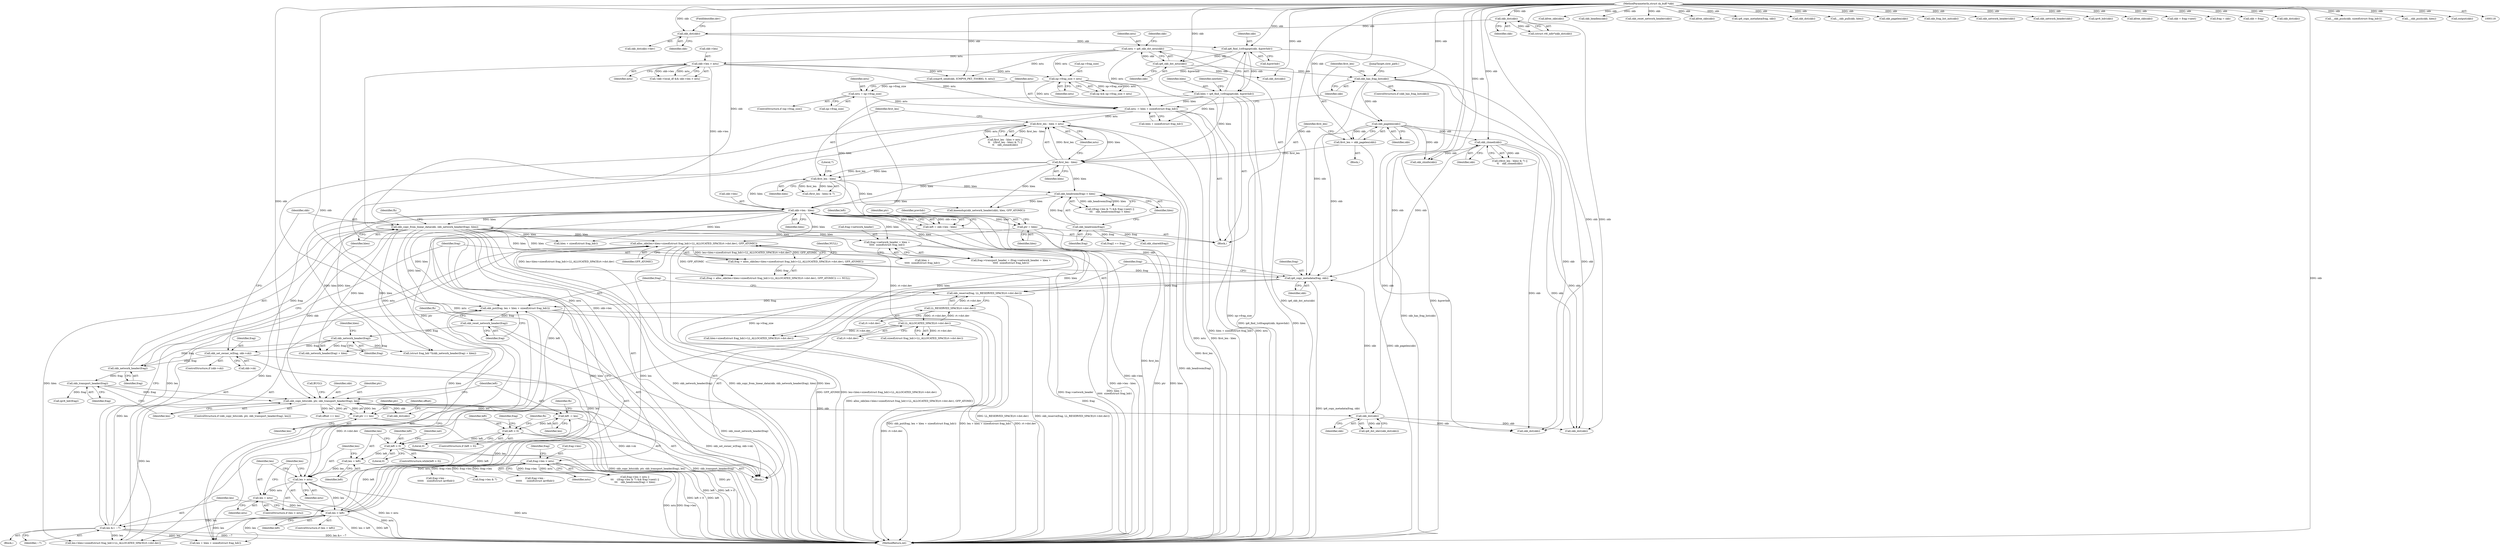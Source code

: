 digraph "0_linux_87c48fa3b4630905f98268dde838ee43626a060c_1@API" {
"1000743" [label="(Call,frag->network_header + hlen +\n\t\t\t\t\t  sizeof(struct frag_hdr))"];
"1000760" [label="(Call,skb_copy_from_linear_data(skb, skb_network_header(frag), hlen))"];
"1000710" [label="(Call,ip6_copy_metadata(frag, skb))"];
"1000680" [label="(Call,frag = alloc_skb(len+hlen+sizeof(struct frag_hdr)+LL_ALLOCATED_SPACE(rt->dst.dev), GFP_ATOMIC))"];
"1000682" [label="(Call,alloc_skb(len+hlen+sizeof(struct frag_hdr)+LL_ALLOCATED_SPACE(rt->dst.dev), GFP_ATOMIC))"];
"1000675" [label="(Call,len &= ~7)"];
"1000671" [label="(Call,len < left)"];
"1000667" [label="(Call,len = mtu)"];
"1000664" [label="(Call,len > mtu)"];
"1000660" [label="(Call,len = left)"];
"1000656" [label="(Call,left > 0)"];
"1000641" [label="(Call,left = skb->len - hlen)"];
"1000643" [label="(Call,skb->len - hlen)"];
"1000194" [label="(Call,skb->len > mtu)"];
"1000184" [label="(Call,mtu = ip6_skb_dst_mtu(skb))"];
"1000186" [label="(Call,ip6_skb_dst_mtu(skb))"];
"1000176" [label="(Call,ip6_find_1stfragopt(skb, &prevhdr))"];
"1000171" [label="(Call,skb_dst(skb))"];
"1000128" [label="(Call,skb_dst(skb))"];
"1000119" [label="(MethodParameterIn,struct sk_buff *skb)"];
"1000267" [label="(Call,first_len - hlen)"];
"1000261" [label="(Call,first_len - hlen)"];
"1000253" [label="(Call,first_len = skb_pagelen(skb))"];
"1000255" [label="(Call,skb_pagelen(skb))"];
"1000249" [label="(Call,skb_has_frag_list(skb))"];
"1000174" [label="(Call,hlen = ip6_find_1stfragopt(skb, &prevhdr))"];
"1000292" [label="(Call,skb_headroom(frag) < hlen)"];
"1000293" [label="(Call,skb_headroom(frag))"];
"1000811" [label="(Call,left > 0)"];
"1000801" [label="(Call,left -= len)"];
"1000794" [label="(Call,skb_copy_bits(skb, ptr, skb_transport_header(frag), len))"];
"1000832" [label="(Call,ptr += len)"];
"1000648" [label="(Call,ptr = hlen)"];
"1000797" [label="(Call,skb_transport_header(frag))"];
"1000762" [label="(Call,skb_network_header(frag))"];
"1000736" [label="(Call,skb_network_header(frag))"];
"1000729" [label="(Call,skb_reset_network_header(frag))"];
"1000721" [label="(Call,skb_put(frag, len + hlen + sizeof(struct frag_hdr)))"];
"1000713" [label="(Call,skb_reserve(frag, LL_RESERVED_SPACE(rt->dst.dev)))"];
"1000715" [label="(Call,LL_RESERVED_SPACE(rt->dst.dev))"];
"1000690" [label="(Call,LL_ALLOCATED_SPACE(rt->dst.dev))"];
"1000755" [label="(Call,skb_set_owner_w(frag, skb->sk))"];
"1000260" [label="(Call,first_len - hlen > mtu)"];
"1000242" [label="(Call,mtu -= hlen + sizeof(struct frag_hdr))"];
"1000237" [label="(Call,mtu = np->frag_size)"];
"1000227" [label="(Call,np->frag_size < mtu)"];
"1000277" [label="(Call,frag->len > mtu)"];
"1000848" [label="(Call,skb_dst(skb))"];
"1000271" [label="(Call,skb_cloned(skb))"];
"1000643" [label="(Call,skb->len - hlen)"];
"1000177" [label="(Identifier,skb)"];
"1000797" [label="(Call,skb_transport_header(frag))"];
"1000243" [label="(Identifier,mtu)"];
"1000254" [label="(Identifier,first_len)"];
"1000810" [label="(ControlStructure,if (left > 0))"];
"1000231" [label="(Identifier,mtu)"];
"1000868" [label="(Call,kfree_skb(skb))"];
"1000764" [label="(Identifier,hlen)"];
"1000269" [label="(Identifier,hlen)"];
"1000679" [label="(Call,(frag = alloc_skb(len+hlen+sizeof(struct frag_hdr)+LL_ALLOCATED_SPACE(rt->dst.dev), GFP_ATOMIC)) == NULL)"];
"1000762" [label="(Call,skb_network_header(frag))"];
"1000763" [label="(Identifier,frag)"];
"1000170" [label="(Call,skb_dst(skb)->dev)"];
"1000660" [label="(Call,len = left)"];
"1000284" [label="(Call,frag->len & 7)"];
"1000756" [label="(Identifier,frag)"];
"1000702" [label="(Call,skb_dst(skb))"];
"1000723" [label="(Call,len + hlen + sizeof(struct frag_hdr))"];
"1000659" [label="(Block,)"];
"1000761" [label="(Identifier,skb)"];
"1000266" [label="(Call,(first_len - hlen) & 7)"];
"1000256" [label="(Identifier,skb)"];
"1000722" [label="(Identifier,frag)"];
"1000249" [label="(Call,skb_has_frag_list(skb))"];
"1000262" [label="(Identifier,first_len)"];
"1000225" [label="(Call,np && np->frag_size < mtu)"];
"1000672" [label="(Identifier,len)"];
"1000833" [label="(Identifier,ptr)"];
"1000690" [label="(Call,LL_ALLOCATED_SPACE(rt->dst.dev))"];
"1000171" [label="(Call,skb_dst(skb))"];
"1000178" [label="(Call,&prevhdr)"];
"1000278" [label="(Call,frag->len)"];
"1000767" [label="(Identifier,fh)"];
"1000661" [label="(Identifier,len)"];
"1000794" [label="(Call,skb_copy_bits(skb, ptr, skb_transport_header(frag), len))"];
"1000849" [label="(Identifier,skb)"];
"1000129" [label="(Identifier,skb)"];
"1000641" [label="(Call,left = skb->len - hlen)"];
"1000228" [label="(Call,np->frag_size)"];
"1000259" [label="(Call,first_len - hlen > mtu ||\n\t\t    ((first_len - hlen) & 7) ||\n\t\t    skb_cloned(skb))"];
"1000865" [label="(Call,skb_dst(skb))"];
"1000422" [label="(Call,skb_headlen(skb))"];
"1000730" [label="(Identifier,frag)"];
"1000760" [label="(Call,skb_copy_from_linear_data(skb, skb_network_header(frag), hlen))"];
"1000743" [label="(Call,frag->network_header + hlen +\n\t\t\t\t\t  sizeof(struct frag_hdr))"];
"1000800" [label="(Call,BUG())"];
"1000271" [label="(Call,skb_cloned(skb))"];
"1000381" [label="(Call,skb_reset_network_header(skb))"];
"1000292" [label="(Call,skb_headroom(frag) < hlen)"];
"1000219" [label="(Call,kfree_skb(skb))"];
"1000242" [label="(Call,mtu -= hlen + sizeof(struct frag_hdr))"];
"1000176" [label="(Call,ip6_find_1stfragopt(skb, &prevhdr))"];
"1000195" [label="(Call,skb->len)"];
"1000665" [label="(Identifier,len)"];
"1000666" [label="(Identifier,mtu)"];
"1000227" [label="(Call,np->frag_size < mtu)"];
"1000755" [label="(Call,skb_set_owner_w(frag, skb->sk))"];
"1000834" [label="(Identifier,len)"];
"1000529" [label="(Call,ip6_copy_metadata(frag, skb))"];
"1000676" [label="(Identifier,len)"];
"1000757" [label="(Call,skb->sk)"];
"1000173" [label="(FieldIdentifier,dev)"];
"1000712" [label="(Identifier,skb)"];
"1000128" [label="(Call,skb_dst(skb))"];
"1000205" [label="(Call,skb_dst(skb))"];
"1000642" [label="(Identifier,left)"];
"1000649" [label="(Identifier,ptr)"];
"1000822" [label="(Call,ipv6_hdr(frag))"];
"1000244" [label="(Call,hlen + sizeof(struct frag_hdr))"];
"1000732" [label="(Identifier,fh)"];
"1000264" [label="(Identifier,mtu)"];
"1000737" [label="(Identifier,frag)"];
"1000261" [label="(Call,first_len - hlen)"];
"1000710" [label="(Call,ip6_copy_metadata(frag, skb))"];
"1000650" [label="(Identifier,hlen)"];
"1000713" [label="(Call,skb_reserve(frag, LL_RESERVED_SPACE(rt->dst.dev)))"];
"1000644" [label="(Call,skb->len)"];
"1000216" [label="(Call,skb_dst(skb))"];
"1000813" [label="(Literal,0)"];
"1000682" [label="(Call,alloc_skb(len+hlen+sizeof(struct frag_hdr)+LL_ALLOCATED_SPACE(rt->dst.dev), GFP_ATOMIC))"];
"1000836" [label="(Identifier,offset)"];
"1000184" [label="(Call,mtu = ip6_skb_dst_mtu(skb))"];
"1000367" [label="(Call,__skb_pull(skb, hlen))"];
"1000175" [label="(Identifier,hlen)"];
"1000238" [label="(Identifier,mtu)"];
"1000277" [label="(Call,frag->len > mtu)"];
"1000250" [label="(Identifier,skb)"];
"1000711" [label="(Identifier,frag)"];
"1000793" [label="(ControlStructure,if (skb_copy_bits(skb, ptr, skb_transport_header(frag), len)))"];
"1000172" [label="(Identifier,skb)"];
"1000268" [label="(Identifier,first_len)"];
"1000260" [label="(Call,first_len - hlen > mtu)"];
"1000174" [label="(Call,hlen = ip6_find_1stfragopt(skb, &prevhdr))"];
"1000251" [label="(Block,)"];
"1000736" [label="(Call,skb_network_header(frag))"];
"1000739" [label="(Call,frag->transport_header = (frag->network_header + hlen +\n\t\t\t\t\t  sizeof(struct frag_hdr)))"];
"1000414" [label="(Call,skb_pagelen(skb))"];
"1000847" [label="(Call,ip6_dst_idev(skb_dst(skb)))"];
"1000683" [label="(Call,len+hlen+sizeof(struct frag_hdr)+LL_ALLOCATED_SPACE(rt->dst.dev))"];
"1000662" [label="(Identifier,left)"];
"1000658" [label="(Literal,0)"];
"1000126" [label="(Call,(struct rt6_info*)skb_dst(skb))"];
"1000716" [label="(Call,rt->dst.dev)"];
"1000270" [label="(Literal,7)"];
"1000233" [label="(ControlStructure,if (np->frag_size))"];
"1000192" [label="(Identifier,skb)"];
"1000680" [label="(Call,frag = alloc_skb(len+hlen+sizeof(struct frag_hdr)+LL_ALLOCATED_SPACE(rt->dst.dev), GFP_ATOMIC))"];
"1000647" [label="(Identifier,hlen)"];
"1000751" [label="(ControlStructure,if (skb->sk))"];
"1000198" [label="(Identifier,mtu)"];
"1000208" [label="(Call,icmpv6_send(skb, ICMPV6_PKT_TOOBIG, 0, mtu))"];
"1000657" [label="(Identifier,left)"];
"1000186" [label="(Call,ip6_skb_dst_mtu(skb))"];
"1000664" [label="(Call,len > mtu)"];
"1000721" [label="(Call,skb_put(frag, len + hlen + sizeof(struct frag_hdr)))"];
"1000656" [label="(Call,left > 0)"];
"1000803" [label="(Identifier,len)"];
"1000802" [label="(Identifier,left)"];
"1000267" [label="(Call,first_len - hlen)"];
"1000668" [label="(Identifier,len)"];
"1000640" [label="(JumpTarget,slow_path:)"];
"1000523" [label="(Call,frag->len -\n\t\t\t\t\t\t      sizeof(struct ipv6hdr))"];
"1000801" [label="(Call,left -= len)"];
"1000121" [label="(Block,)"];
"1000619" [label="(Call,frag2 == frag)"];
"1000295" [label="(Identifier,hlen)"];
"1000185" [label="(Identifier,mtu)"];
"1000265" [label="(Call,((first_len - hlen) & 7) ||\n\t\t    skb_cloned(skb))"];
"1000341" [label="(Call,skb_frag_list_init(skb))"];
"1000350" [label="(Call,skb_network_header(skb))"];
"1000681" [label="(Identifier,frag)"];
"1000733" [label="(Call,(struct frag_hdr *)(skb_network_header(frag) + hlen))"];
"1000725" [label="(Call,hlen + sizeof(struct frag_hdr))"];
"1000384" [label="(Call,skb_network_header(skb))"];
"1000431" [label="(Call,ipv6_hdr(skb))"];
"1000239" [label="(Call,np->frag_size)"];
"1000697" [label="(Identifier,NULL)"];
"1000189" [label="(Call,!skb->local_df && skb->len > mtu)"];
"1000298" [label="(Call,skb_shared(frag))"];
"1000857" [label="(Call,kfree_skb(skb))"];
"1000272" [label="(Identifier,skb)"];
"1000674" [label="(Block,)"];
"1000349" [label="(Call,kmemdup(skb_network_header(skb), hlen, GFP_ATOMIC))"];
"1000653" [label="(Identifier,prevhdr)"];
"1000729" [label="(Call,skb_reset_network_header(frag))"];
"1000281" [label="(Identifier,mtu)"];
"1000655" [label="(ControlStructure,while(left > 0))"];
"1000276" [label="(Call,frag->len > mtu ||\n\t\t\t    ((frag->len & 7) && frag->next) ||\n\t\t\t    skb_headroom(frag) < hlen)"];
"1000591" [label="(Call,skb = frag->next)"];
"1000823" [label="(Identifier,frag)"];
"1000648" [label="(Call,ptr = hlen)"];
"1000715" [label="(Call,LL_RESERVED_SPACE(rt->dst.dev))"];
"1000237" [label="(Call,mtu = np->frag_size)"];
"1000747" [label="(Call,hlen +\n\t\t\t\t\t  sizeof(struct frag_hdr))"];
"1000835" [label="(Call,offset += len)"];
"1000798" [label="(Identifier,frag)"];
"1000671" [label="(Call,len < left)"];
"1000852" [label="(Identifier,net)"];
"1000685" [label="(Call,hlen+sizeof(struct frag_hdr)+LL_ALLOCATED_SPACE(rt->dst.dev))"];
"1000598" [label="(Call,frag = skb)"];
"1000263" [label="(Identifier,hlen)"];
"1000194" [label="(Call,skb->len > mtu)"];
"1000687" [label="(Call,sizeof(struct frag_hdr)+LL_ALLOCATED_SPACE(rt->dst.dev))"];
"1000854" [label="(Call,skb_dst(skb))"];
"1000293" [label="(Call,skb_headroom(frag))"];
"1000553" [label="(Call,skb = frag)"];
"1000187" [label="(Identifier,skb)"];
"1000735" [label="(Call,skb_network_header(frag) + hlen)"];
"1000248" [label="(ControlStructure,if (skb_has_frag_list(skb)))"];
"1000286" [label="(Identifier,frag)"];
"1000795" [label="(Identifier,skb)"];
"1000361" [label="(Call,skb_dst(skb))"];
"1000667" [label="(Call,len = mtu)"];
"1000796" [label="(Identifier,ptr)"];
"1000294" [label="(Identifier,frag)"];
"1000677" [label="(Identifier,~7)"];
"1000338" [label="(Call,skb_shinfo(skb))"];
"1000811" [label="(Call,left > 0)"];
"1000181" [label="(Identifier,nexthdr)"];
"1000816" [label="(Identifier,fh)"];
"1000663" [label="(ControlStructure,if (len > mtu))"];
"1000738" [label="(Identifier,hlen)"];
"1000673" [label="(Identifier,left)"];
"1000253" [label="(Call,first_len = skb_pagelen(skb))"];
"1000374" [label="(Call,__skb_push(skb, sizeof(struct frag_hdr)))"];
"1000691" [label="(Call,rt->dst.dev)"];
"1000670" [label="(ControlStructure,if (len < left))"];
"1000799" [label="(Identifier,len)"];
"1000848" [label="(Call,skb_dst(skb))"];
"1000744" [label="(Call,frag->network_header)"];
"1000872" [label="(MethodReturn,int)"];
"1000669" [label="(Identifier,mtu)"];
"1000282" [label="(Call,((frag->len & 7) && frag->next) ||\n\t\t\t    skb_headroom(frag) < hlen)"];
"1000826" [label="(Call,frag->len -\n\t\t\t\t\t\t    sizeof(struct ipv6hdr))"];
"1000378" [label="(Call,__skb_push(skb, hlen))"];
"1000812" [label="(Identifier,left)"];
"1000806" [label="(Identifier,fh)"];
"1000696" [label="(Identifier,GFP_ATOMIC)"];
"1000714" [label="(Identifier,frag)"];
"1000255" [label="(Call,skb_pagelen(skb))"];
"1000675" [label="(Call,len &= ~7)"];
"1000534" [label="(Call,output(skb))"];
"1000119" [label="(MethodParameterIn,struct sk_buff *skb)"];
"1000832" [label="(Call,ptr += len)"];
"1000743" -> "1000739"  [label="AST: "];
"1000743" -> "1000747"  [label="CFG: "];
"1000744" -> "1000743"  [label="AST: "];
"1000747" -> "1000743"  [label="AST: "];
"1000739" -> "1000743"  [label="CFG: "];
"1000743" -> "1000872"  [label="DDG: frag->network_header"];
"1000743" -> "1000872"  [label="DDG: hlen +\n\t\t\t\t\t  sizeof(struct frag_hdr)"];
"1000760" -> "1000743"  [label="DDG: hlen"];
"1000643" -> "1000743"  [label="DDG: hlen"];
"1000760" -> "1000659"  [label="AST: "];
"1000760" -> "1000764"  [label="CFG: "];
"1000761" -> "1000760"  [label="AST: "];
"1000762" -> "1000760"  [label="AST: "];
"1000764" -> "1000760"  [label="AST: "];
"1000767" -> "1000760"  [label="CFG: "];
"1000760" -> "1000872"  [label="DDG: skb_network_header(frag)"];
"1000760" -> "1000872"  [label="DDG: skb_copy_from_linear_data(skb, skb_network_header(frag), hlen)"];
"1000760" -> "1000872"  [label="DDG: hlen"];
"1000760" -> "1000682"  [label="DDG: hlen"];
"1000760" -> "1000683"  [label="DDG: hlen"];
"1000760" -> "1000685"  [label="DDG: hlen"];
"1000760" -> "1000721"  [label="DDG: hlen"];
"1000760" -> "1000723"  [label="DDG: hlen"];
"1000760" -> "1000725"  [label="DDG: hlen"];
"1000760" -> "1000733"  [label="DDG: hlen"];
"1000760" -> "1000735"  [label="DDG: hlen"];
"1000760" -> "1000739"  [label="DDG: hlen"];
"1000760" -> "1000747"  [label="DDG: hlen"];
"1000710" -> "1000760"  [label="DDG: skb"];
"1000119" -> "1000760"  [label="DDG: skb"];
"1000762" -> "1000760"  [label="DDG: frag"];
"1000643" -> "1000760"  [label="DDG: hlen"];
"1000760" -> "1000794"  [label="DDG: skb"];
"1000710" -> "1000659"  [label="AST: "];
"1000710" -> "1000712"  [label="CFG: "];
"1000711" -> "1000710"  [label="AST: "];
"1000712" -> "1000710"  [label="AST: "];
"1000714" -> "1000710"  [label="CFG: "];
"1000710" -> "1000872"  [label="DDG: ip6_copy_metadata(frag, skb)"];
"1000680" -> "1000710"  [label="DDG: frag"];
"1000848" -> "1000710"  [label="DDG: skb"];
"1000249" -> "1000710"  [label="DDG: skb"];
"1000271" -> "1000710"  [label="DDG: skb"];
"1000255" -> "1000710"  [label="DDG: skb"];
"1000119" -> "1000710"  [label="DDG: skb"];
"1000710" -> "1000713"  [label="DDG: frag"];
"1000680" -> "1000679"  [label="AST: "];
"1000680" -> "1000682"  [label="CFG: "];
"1000681" -> "1000680"  [label="AST: "];
"1000682" -> "1000680"  [label="AST: "];
"1000697" -> "1000680"  [label="CFG: "];
"1000680" -> "1000872"  [label="DDG: frag"];
"1000680" -> "1000872"  [label="DDG: alloc_skb(len+hlen+sizeof(struct frag_hdr)+LL_ALLOCATED_SPACE(rt->dst.dev), GFP_ATOMIC)"];
"1000680" -> "1000679"  [label="DDG: frag"];
"1000682" -> "1000680"  [label="DDG: len+hlen+sizeof(struct frag_hdr)+LL_ALLOCATED_SPACE(rt->dst.dev)"];
"1000682" -> "1000680"  [label="DDG: GFP_ATOMIC"];
"1000682" -> "1000696"  [label="CFG: "];
"1000683" -> "1000682"  [label="AST: "];
"1000696" -> "1000682"  [label="AST: "];
"1000682" -> "1000872"  [label="DDG: GFP_ATOMIC"];
"1000682" -> "1000872"  [label="DDG: len+hlen+sizeof(struct frag_hdr)+LL_ALLOCATED_SPACE(rt->dst.dev)"];
"1000682" -> "1000679"  [label="DDG: len+hlen+sizeof(struct frag_hdr)+LL_ALLOCATED_SPACE(rt->dst.dev)"];
"1000682" -> "1000679"  [label="DDG: GFP_ATOMIC"];
"1000675" -> "1000682"  [label="DDG: len"];
"1000671" -> "1000682"  [label="DDG: len"];
"1000643" -> "1000682"  [label="DDG: hlen"];
"1000690" -> "1000682"  [label="DDG: rt->dst.dev"];
"1000675" -> "1000674"  [label="AST: "];
"1000675" -> "1000677"  [label="CFG: "];
"1000676" -> "1000675"  [label="AST: "];
"1000677" -> "1000675"  [label="AST: "];
"1000681" -> "1000675"  [label="CFG: "];
"1000675" -> "1000872"  [label="DDG: ~7"];
"1000675" -> "1000872"  [label="DDG: len &= ~7"];
"1000671" -> "1000675"  [label="DDG: len"];
"1000675" -> "1000683"  [label="DDG: len"];
"1000675" -> "1000721"  [label="DDG: len"];
"1000675" -> "1000723"  [label="DDG: len"];
"1000675" -> "1000794"  [label="DDG: len"];
"1000671" -> "1000670"  [label="AST: "];
"1000671" -> "1000673"  [label="CFG: "];
"1000672" -> "1000671"  [label="AST: "];
"1000673" -> "1000671"  [label="AST: "];
"1000676" -> "1000671"  [label="CFG: "];
"1000681" -> "1000671"  [label="CFG: "];
"1000671" -> "1000872"  [label="DDG: len < left"];
"1000671" -> "1000872"  [label="DDG: left"];
"1000667" -> "1000671"  [label="DDG: len"];
"1000664" -> "1000671"  [label="DDG: len"];
"1000656" -> "1000671"  [label="DDG: left"];
"1000671" -> "1000683"  [label="DDG: len"];
"1000671" -> "1000721"  [label="DDG: len"];
"1000671" -> "1000723"  [label="DDG: len"];
"1000671" -> "1000794"  [label="DDG: len"];
"1000671" -> "1000801"  [label="DDG: left"];
"1000667" -> "1000663"  [label="AST: "];
"1000667" -> "1000669"  [label="CFG: "];
"1000668" -> "1000667"  [label="AST: "];
"1000669" -> "1000667"  [label="AST: "];
"1000672" -> "1000667"  [label="CFG: "];
"1000667" -> "1000872"  [label="DDG: mtu"];
"1000664" -> "1000667"  [label="DDG: mtu"];
"1000664" -> "1000663"  [label="AST: "];
"1000664" -> "1000666"  [label="CFG: "];
"1000665" -> "1000664"  [label="AST: "];
"1000666" -> "1000664"  [label="AST: "];
"1000668" -> "1000664"  [label="CFG: "];
"1000672" -> "1000664"  [label="CFG: "];
"1000664" -> "1000872"  [label="DDG: len > mtu"];
"1000664" -> "1000872"  [label="DDG: mtu"];
"1000660" -> "1000664"  [label="DDG: len"];
"1000260" -> "1000664"  [label="DDG: mtu"];
"1000242" -> "1000664"  [label="DDG: mtu"];
"1000277" -> "1000664"  [label="DDG: mtu"];
"1000660" -> "1000659"  [label="AST: "];
"1000660" -> "1000662"  [label="CFG: "];
"1000661" -> "1000660"  [label="AST: "];
"1000662" -> "1000660"  [label="AST: "];
"1000665" -> "1000660"  [label="CFG: "];
"1000656" -> "1000660"  [label="DDG: left"];
"1000656" -> "1000655"  [label="AST: "];
"1000656" -> "1000658"  [label="CFG: "];
"1000657" -> "1000656"  [label="AST: "];
"1000658" -> "1000656"  [label="AST: "];
"1000661" -> "1000656"  [label="CFG: "];
"1000852" -> "1000656"  [label="CFG: "];
"1000656" -> "1000872"  [label="DDG: left > 0"];
"1000656" -> "1000872"  [label="DDG: left"];
"1000641" -> "1000656"  [label="DDG: left"];
"1000811" -> "1000656"  [label="DDG: left"];
"1000641" -> "1000121"  [label="AST: "];
"1000641" -> "1000643"  [label="CFG: "];
"1000642" -> "1000641"  [label="AST: "];
"1000643" -> "1000641"  [label="AST: "];
"1000649" -> "1000641"  [label="CFG: "];
"1000641" -> "1000872"  [label="DDG: skb->len - hlen"];
"1000643" -> "1000641"  [label="DDG: skb->len"];
"1000643" -> "1000641"  [label="DDG: hlen"];
"1000643" -> "1000647"  [label="CFG: "];
"1000644" -> "1000643"  [label="AST: "];
"1000647" -> "1000643"  [label="AST: "];
"1000643" -> "1000872"  [label="DDG: skb->len"];
"1000194" -> "1000643"  [label="DDG: skb->len"];
"1000267" -> "1000643"  [label="DDG: hlen"];
"1000261" -> "1000643"  [label="DDG: hlen"];
"1000292" -> "1000643"  [label="DDG: hlen"];
"1000174" -> "1000643"  [label="DDG: hlen"];
"1000643" -> "1000648"  [label="DDG: hlen"];
"1000643" -> "1000683"  [label="DDG: hlen"];
"1000643" -> "1000685"  [label="DDG: hlen"];
"1000643" -> "1000721"  [label="DDG: hlen"];
"1000643" -> "1000723"  [label="DDG: hlen"];
"1000643" -> "1000725"  [label="DDG: hlen"];
"1000643" -> "1000733"  [label="DDG: hlen"];
"1000643" -> "1000735"  [label="DDG: hlen"];
"1000643" -> "1000739"  [label="DDG: hlen"];
"1000643" -> "1000747"  [label="DDG: hlen"];
"1000194" -> "1000189"  [label="AST: "];
"1000194" -> "1000198"  [label="CFG: "];
"1000195" -> "1000194"  [label="AST: "];
"1000198" -> "1000194"  [label="AST: "];
"1000189" -> "1000194"  [label="CFG: "];
"1000194" -> "1000872"  [label="DDG: skb->len"];
"1000194" -> "1000189"  [label="DDG: skb->len"];
"1000194" -> "1000189"  [label="DDG: mtu"];
"1000184" -> "1000194"  [label="DDG: mtu"];
"1000194" -> "1000208"  [label="DDG: mtu"];
"1000194" -> "1000227"  [label="DDG: mtu"];
"1000194" -> "1000242"  [label="DDG: mtu"];
"1000184" -> "1000121"  [label="AST: "];
"1000184" -> "1000186"  [label="CFG: "];
"1000185" -> "1000184"  [label="AST: "];
"1000186" -> "1000184"  [label="AST: "];
"1000192" -> "1000184"  [label="CFG: "];
"1000184" -> "1000872"  [label="DDG: ip6_skb_dst_mtu(skb)"];
"1000186" -> "1000184"  [label="DDG: skb"];
"1000184" -> "1000208"  [label="DDG: mtu"];
"1000184" -> "1000227"  [label="DDG: mtu"];
"1000184" -> "1000242"  [label="DDG: mtu"];
"1000186" -> "1000187"  [label="CFG: "];
"1000187" -> "1000186"  [label="AST: "];
"1000176" -> "1000186"  [label="DDG: skb"];
"1000119" -> "1000186"  [label="DDG: skb"];
"1000186" -> "1000205"  [label="DDG: skb"];
"1000186" -> "1000249"  [label="DDG: skb"];
"1000176" -> "1000174"  [label="AST: "];
"1000176" -> "1000178"  [label="CFG: "];
"1000177" -> "1000176"  [label="AST: "];
"1000178" -> "1000176"  [label="AST: "];
"1000174" -> "1000176"  [label="CFG: "];
"1000176" -> "1000872"  [label="DDG: &prevhdr"];
"1000176" -> "1000174"  [label="DDG: skb"];
"1000176" -> "1000174"  [label="DDG: &prevhdr"];
"1000171" -> "1000176"  [label="DDG: skb"];
"1000119" -> "1000176"  [label="DDG: skb"];
"1000171" -> "1000170"  [label="AST: "];
"1000171" -> "1000172"  [label="CFG: "];
"1000172" -> "1000171"  [label="AST: "];
"1000173" -> "1000171"  [label="CFG: "];
"1000128" -> "1000171"  [label="DDG: skb"];
"1000119" -> "1000171"  [label="DDG: skb"];
"1000128" -> "1000126"  [label="AST: "];
"1000128" -> "1000129"  [label="CFG: "];
"1000129" -> "1000128"  [label="AST: "];
"1000126" -> "1000128"  [label="CFG: "];
"1000128" -> "1000126"  [label="DDG: skb"];
"1000119" -> "1000128"  [label="DDG: skb"];
"1000119" -> "1000118"  [label="AST: "];
"1000119" -> "1000872"  [label="DDG: skb"];
"1000119" -> "1000205"  [label="DDG: skb"];
"1000119" -> "1000208"  [label="DDG: skb"];
"1000119" -> "1000216"  [label="DDG: skb"];
"1000119" -> "1000219"  [label="DDG: skb"];
"1000119" -> "1000249"  [label="DDG: skb"];
"1000119" -> "1000255"  [label="DDG: skb"];
"1000119" -> "1000271"  [label="DDG: skb"];
"1000119" -> "1000338"  [label="DDG: skb"];
"1000119" -> "1000341"  [label="DDG: skb"];
"1000119" -> "1000350"  [label="DDG: skb"];
"1000119" -> "1000361"  [label="DDG: skb"];
"1000119" -> "1000367"  [label="DDG: skb"];
"1000119" -> "1000374"  [label="DDG: skb"];
"1000119" -> "1000378"  [label="DDG: skb"];
"1000119" -> "1000381"  [label="DDG: skb"];
"1000119" -> "1000384"  [label="DDG: skb"];
"1000119" -> "1000414"  [label="DDG: skb"];
"1000119" -> "1000422"  [label="DDG: skb"];
"1000119" -> "1000431"  [label="DDG: skb"];
"1000119" -> "1000529"  [label="DDG: skb"];
"1000119" -> "1000534"  [label="DDG: skb"];
"1000119" -> "1000553"  [label="DDG: skb"];
"1000119" -> "1000591"  [label="DDG: skb"];
"1000119" -> "1000598"  [label="DDG: skb"];
"1000119" -> "1000702"  [label="DDG: skb"];
"1000119" -> "1000794"  [label="DDG: skb"];
"1000119" -> "1000848"  [label="DDG: skb"];
"1000119" -> "1000854"  [label="DDG: skb"];
"1000119" -> "1000857"  [label="DDG: skb"];
"1000119" -> "1000865"  [label="DDG: skb"];
"1000119" -> "1000868"  [label="DDG: skb"];
"1000267" -> "1000266"  [label="AST: "];
"1000267" -> "1000269"  [label="CFG: "];
"1000268" -> "1000267"  [label="AST: "];
"1000269" -> "1000267"  [label="AST: "];
"1000270" -> "1000267"  [label="CFG: "];
"1000267" -> "1000872"  [label="DDG: first_len"];
"1000267" -> "1000266"  [label="DDG: first_len"];
"1000267" -> "1000266"  [label="DDG: hlen"];
"1000261" -> "1000267"  [label="DDG: first_len"];
"1000261" -> "1000267"  [label="DDG: hlen"];
"1000267" -> "1000292"  [label="DDG: hlen"];
"1000267" -> "1000349"  [label="DDG: hlen"];
"1000261" -> "1000260"  [label="AST: "];
"1000261" -> "1000263"  [label="CFG: "];
"1000262" -> "1000261"  [label="AST: "];
"1000263" -> "1000261"  [label="AST: "];
"1000264" -> "1000261"  [label="CFG: "];
"1000261" -> "1000872"  [label="DDG: first_len"];
"1000261" -> "1000260"  [label="DDG: first_len"];
"1000261" -> "1000260"  [label="DDG: hlen"];
"1000253" -> "1000261"  [label="DDG: first_len"];
"1000174" -> "1000261"  [label="DDG: hlen"];
"1000261" -> "1000292"  [label="DDG: hlen"];
"1000261" -> "1000349"  [label="DDG: hlen"];
"1000253" -> "1000251"  [label="AST: "];
"1000253" -> "1000255"  [label="CFG: "];
"1000254" -> "1000253"  [label="AST: "];
"1000255" -> "1000253"  [label="AST: "];
"1000262" -> "1000253"  [label="CFG: "];
"1000253" -> "1000872"  [label="DDG: skb_pagelen(skb)"];
"1000255" -> "1000253"  [label="DDG: skb"];
"1000255" -> "1000256"  [label="CFG: "];
"1000256" -> "1000255"  [label="AST: "];
"1000249" -> "1000255"  [label="DDG: skb"];
"1000255" -> "1000271"  [label="DDG: skb"];
"1000255" -> "1000338"  [label="DDG: skb"];
"1000255" -> "1000702"  [label="DDG: skb"];
"1000255" -> "1000854"  [label="DDG: skb"];
"1000249" -> "1000248"  [label="AST: "];
"1000249" -> "1000250"  [label="CFG: "];
"1000250" -> "1000249"  [label="AST: "];
"1000254" -> "1000249"  [label="CFG: "];
"1000640" -> "1000249"  [label="CFG: "];
"1000249" -> "1000872"  [label="DDG: skb_has_frag_list(skb)"];
"1000249" -> "1000702"  [label="DDG: skb"];
"1000249" -> "1000854"  [label="DDG: skb"];
"1000174" -> "1000121"  [label="AST: "];
"1000175" -> "1000174"  [label="AST: "];
"1000181" -> "1000174"  [label="CFG: "];
"1000174" -> "1000872"  [label="DDG: ip6_find_1stfragopt(skb, &prevhdr)"];
"1000174" -> "1000872"  [label="DDG: hlen"];
"1000174" -> "1000242"  [label="DDG: hlen"];
"1000174" -> "1000244"  [label="DDG: hlen"];
"1000292" -> "1000282"  [label="AST: "];
"1000292" -> "1000295"  [label="CFG: "];
"1000293" -> "1000292"  [label="AST: "];
"1000295" -> "1000292"  [label="AST: "];
"1000282" -> "1000292"  [label="CFG: "];
"1000292" -> "1000872"  [label="DDG: skb_headroom(frag)"];
"1000292" -> "1000282"  [label="DDG: skb_headroom(frag)"];
"1000292" -> "1000282"  [label="DDG: hlen"];
"1000293" -> "1000292"  [label="DDG: frag"];
"1000292" -> "1000349"  [label="DDG: hlen"];
"1000293" -> "1000294"  [label="CFG: "];
"1000294" -> "1000293"  [label="AST: "];
"1000295" -> "1000293"  [label="CFG: "];
"1000293" -> "1000298"  [label="DDG: frag"];
"1000293" -> "1000619"  [label="DDG: frag"];
"1000811" -> "1000810"  [label="AST: "];
"1000811" -> "1000813"  [label="CFG: "];
"1000812" -> "1000811"  [label="AST: "];
"1000813" -> "1000811"  [label="AST: "];
"1000816" -> "1000811"  [label="CFG: "];
"1000823" -> "1000811"  [label="CFG: "];
"1000811" -> "1000872"  [label="DDG: left > 0"];
"1000811" -> "1000872"  [label="DDG: left"];
"1000801" -> "1000811"  [label="DDG: left"];
"1000801" -> "1000659"  [label="AST: "];
"1000801" -> "1000803"  [label="CFG: "];
"1000802" -> "1000801"  [label="AST: "];
"1000803" -> "1000801"  [label="AST: "];
"1000806" -> "1000801"  [label="CFG: "];
"1000794" -> "1000801"  [label="DDG: len"];
"1000794" -> "1000793"  [label="AST: "];
"1000794" -> "1000799"  [label="CFG: "];
"1000795" -> "1000794"  [label="AST: "];
"1000796" -> "1000794"  [label="AST: "];
"1000797" -> "1000794"  [label="AST: "];
"1000799" -> "1000794"  [label="AST: "];
"1000800" -> "1000794"  [label="CFG: "];
"1000802" -> "1000794"  [label="CFG: "];
"1000794" -> "1000872"  [label="DDG: skb_copy_bits(skb, ptr, skb_transport_header(frag), len)"];
"1000794" -> "1000872"  [label="DDG: skb_transport_header(frag)"];
"1000832" -> "1000794"  [label="DDG: ptr"];
"1000648" -> "1000794"  [label="DDG: ptr"];
"1000797" -> "1000794"  [label="DDG: frag"];
"1000794" -> "1000832"  [label="DDG: len"];
"1000794" -> "1000832"  [label="DDG: ptr"];
"1000794" -> "1000835"  [label="DDG: len"];
"1000794" -> "1000848"  [label="DDG: skb"];
"1000794" -> "1000865"  [label="DDG: skb"];
"1000832" -> "1000659"  [label="AST: "];
"1000832" -> "1000834"  [label="CFG: "];
"1000833" -> "1000832"  [label="AST: "];
"1000834" -> "1000832"  [label="AST: "];
"1000836" -> "1000832"  [label="CFG: "];
"1000832" -> "1000872"  [label="DDG: ptr"];
"1000648" -> "1000121"  [label="AST: "];
"1000648" -> "1000650"  [label="CFG: "];
"1000649" -> "1000648"  [label="AST: "];
"1000650" -> "1000648"  [label="AST: "];
"1000653" -> "1000648"  [label="CFG: "];
"1000648" -> "1000872"  [label="DDG: hlen"];
"1000648" -> "1000872"  [label="DDG: ptr"];
"1000797" -> "1000798"  [label="CFG: "];
"1000798" -> "1000797"  [label="AST: "];
"1000799" -> "1000797"  [label="CFG: "];
"1000762" -> "1000797"  [label="DDG: frag"];
"1000797" -> "1000822"  [label="DDG: frag"];
"1000762" -> "1000763"  [label="CFG: "];
"1000763" -> "1000762"  [label="AST: "];
"1000764" -> "1000762"  [label="CFG: "];
"1000736" -> "1000762"  [label="DDG: frag"];
"1000755" -> "1000762"  [label="DDG: frag"];
"1000736" -> "1000735"  [label="AST: "];
"1000736" -> "1000737"  [label="CFG: "];
"1000737" -> "1000736"  [label="AST: "];
"1000738" -> "1000736"  [label="CFG: "];
"1000736" -> "1000733"  [label="DDG: frag"];
"1000736" -> "1000735"  [label="DDG: frag"];
"1000729" -> "1000736"  [label="DDG: frag"];
"1000736" -> "1000755"  [label="DDG: frag"];
"1000729" -> "1000659"  [label="AST: "];
"1000729" -> "1000730"  [label="CFG: "];
"1000730" -> "1000729"  [label="AST: "];
"1000732" -> "1000729"  [label="CFG: "];
"1000729" -> "1000872"  [label="DDG: skb_reset_network_header(frag)"];
"1000721" -> "1000729"  [label="DDG: frag"];
"1000721" -> "1000659"  [label="AST: "];
"1000721" -> "1000723"  [label="CFG: "];
"1000722" -> "1000721"  [label="AST: "];
"1000723" -> "1000721"  [label="AST: "];
"1000730" -> "1000721"  [label="CFG: "];
"1000721" -> "1000872"  [label="DDG: skb_put(frag, len + hlen + sizeof(struct frag_hdr))"];
"1000721" -> "1000872"  [label="DDG: len + hlen + sizeof(struct frag_hdr)"];
"1000713" -> "1000721"  [label="DDG: frag"];
"1000713" -> "1000659"  [label="AST: "];
"1000713" -> "1000715"  [label="CFG: "];
"1000714" -> "1000713"  [label="AST: "];
"1000715" -> "1000713"  [label="AST: "];
"1000722" -> "1000713"  [label="CFG: "];
"1000713" -> "1000872"  [label="DDG: LL_RESERVED_SPACE(rt->dst.dev)"];
"1000713" -> "1000872"  [label="DDG: skb_reserve(frag, LL_RESERVED_SPACE(rt->dst.dev))"];
"1000715" -> "1000713"  [label="DDG: rt->dst.dev"];
"1000715" -> "1000716"  [label="CFG: "];
"1000716" -> "1000715"  [label="AST: "];
"1000715" -> "1000872"  [label="DDG: rt->dst.dev"];
"1000715" -> "1000690"  [label="DDG: rt->dst.dev"];
"1000690" -> "1000715"  [label="DDG: rt->dst.dev"];
"1000690" -> "1000687"  [label="AST: "];
"1000690" -> "1000691"  [label="CFG: "];
"1000691" -> "1000690"  [label="AST: "];
"1000687" -> "1000690"  [label="CFG: "];
"1000690" -> "1000872"  [label="DDG: rt->dst.dev"];
"1000690" -> "1000683"  [label="DDG: rt->dst.dev"];
"1000690" -> "1000685"  [label="DDG: rt->dst.dev"];
"1000690" -> "1000687"  [label="DDG: rt->dst.dev"];
"1000755" -> "1000751"  [label="AST: "];
"1000755" -> "1000757"  [label="CFG: "];
"1000756" -> "1000755"  [label="AST: "];
"1000757" -> "1000755"  [label="AST: "];
"1000761" -> "1000755"  [label="CFG: "];
"1000755" -> "1000872"  [label="DDG: skb->sk"];
"1000755" -> "1000872"  [label="DDG: skb_set_owner_w(frag, skb->sk)"];
"1000260" -> "1000259"  [label="AST: "];
"1000260" -> "1000264"  [label="CFG: "];
"1000264" -> "1000260"  [label="AST: "];
"1000268" -> "1000260"  [label="CFG: "];
"1000259" -> "1000260"  [label="CFG: "];
"1000260" -> "1000872"  [label="DDG: mtu"];
"1000260" -> "1000872"  [label="DDG: first_len - hlen"];
"1000260" -> "1000259"  [label="DDG: first_len - hlen"];
"1000260" -> "1000259"  [label="DDG: mtu"];
"1000242" -> "1000260"  [label="DDG: mtu"];
"1000260" -> "1000277"  [label="DDG: mtu"];
"1000242" -> "1000121"  [label="AST: "];
"1000242" -> "1000244"  [label="CFG: "];
"1000243" -> "1000242"  [label="AST: "];
"1000244" -> "1000242"  [label="AST: "];
"1000250" -> "1000242"  [label="CFG: "];
"1000242" -> "1000872"  [label="DDG: hlen + sizeof(struct frag_hdr)"];
"1000242" -> "1000872"  [label="DDG: mtu"];
"1000237" -> "1000242"  [label="DDG: mtu"];
"1000227" -> "1000242"  [label="DDG: mtu"];
"1000237" -> "1000233"  [label="AST: "];
"1000237" -> "1000239"  [label="CFG: "];
"1000238" -> "1000237"  [label="AST: "];
"1000239" -> "1000237"  [label="AST: "];
"1000243" -> "1000237"  [label="CFG: "];
"1000237" -> "1000872"  [label="DDG: np->frag_size"];
"1000227" -> "1000237"  [label="DDG: np->frag_size"];
"1000227" -> "1000225"  [label="AST: "];
"1000227" -> "1000231"  [label="CFG: "];
"1000228" -> "1000227"  [label="AST: "];
"1000231" -> "1000227"  [label="AST: "];
"1000225" -> "1000227"  [label="CFG: "];
"1000227" -> "1000872"  [label="DDG: np->frag_size"];
"1000227" -> "1000225"  [label="DDG: np->frag_size"];
"1000227" -> "1000225"  [label="DDG: mtu"];
"1000277" -> "1000276"  [label="AST: "];
"1000277" -> "1000281"  [label="CFG: "];
"1000278" -> "1000277"  [label="AST: "];
"1000281" -> "1000277"  [label="AST: "];
"1000286" -> "1000277"  [label="CFG: "];
"1000276" -> "1000277"  [label="CFG: "];
"1000277" -> "1000872"  [label="DDG: frag->len"];
"1000277" -> "1000872"  [label="DDG: mtu"];
"1000277" -> "1000276"  [label="DDG: frag->len"];
"1000277" -> "1000276"  [label="DDG: mtu"];
"1000277" -> "1000284"  [label="DDG: frag->len"];
"1000277" -> "1000523"  [label="DDG: frag->len"];
"1000277" -> "1000826"  [label="DDG: frag->len"];
"1000848" -> "1000847"  [label="AST: "];
"1000848" -> "1000849"  [label="CFG: "];
"1000849" -> "1000848"  [label="AST: "];
"1000847" -> "1000848"  [label="CFG: "];
"1000848" -> "1000702"  [label="DDG: skb"];
"1000848" -> "1000847"  [label="DDG: skb"];
"1000848" -> "1000854"  [label="DDG: skb"];
"1000271" -> "1000265"  [label="AST: "];
"1000271" -> "1000272"  [label="CFG: "];
"1000272" -> "1000271"  [label="AST: "];
"1000265" -> "1000271"  [label="CFG: "];
"1000271" -> "1000265"  [label="DDG: skb"];
"1000271" -> "1000338"  [label="DDG: skb"];
"1000271" -> "1000702"  [label="DDG: skb"];
"1000271" -> "1000854"  [label="DDG: skb"];
}
